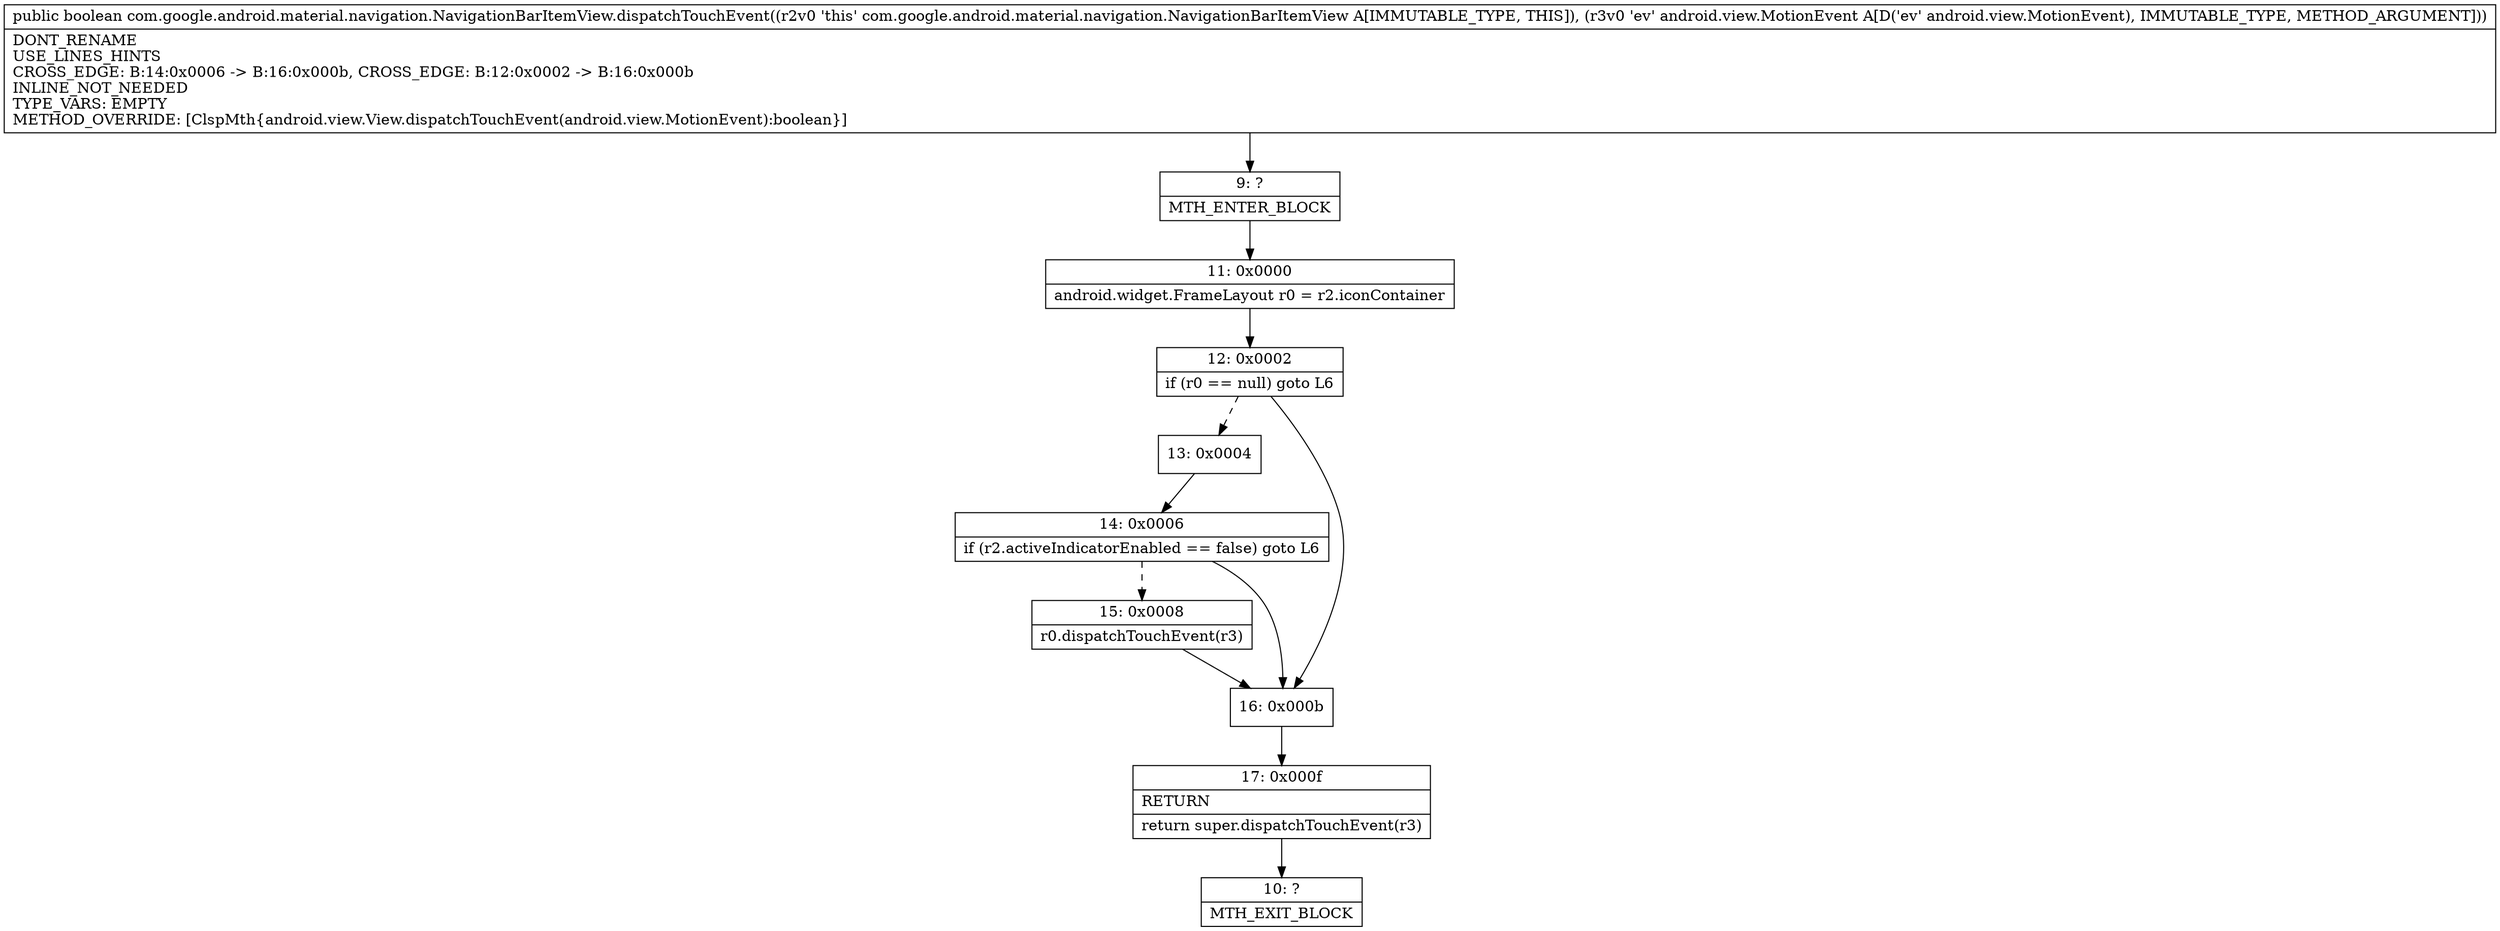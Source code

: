 digraph "CFG forcom.google.android.material.navigation.NavigationBarItemView.dispatchTouchEvent(Landroid\/view\/MotionEvent;)Z" {
Node_9 [shape=record,label="{9\:\ ?|MTH_ENTER_BLOCK\l}"];
Node_11 [shape=record,label="{11\:\ 0x0000|android.widget.FrameLayout r0 = r2.iconContainer\l}"];
Node_12 [shape=record,label="{12\:\ 0x0002|if (r0 == null) goto L6\l}"];
Node_13 [shape=record,label="{13\:\ 0x0004}"];
Node_14 [shape=record,label="{14\:\ 0x0006|if (r2.activeIndicatorEnabled == false) goto L6\l}"];
Node_15 [shape=record,label="{15\:\ 0x0008|r0.dispatchTouchEvent(r3)\l}"];
Node_16 [shape=record,label="{16\:\ 0x000b}"];
Node_17 [shape=record,label="{17\:\ 0x000f|RETURN\l|return super.dispatchTouchEvent(r3)\l}"];
Node_10 [shape=record,label="{10\:\ ?|MTH_EXIT_BLOCK\l}"];
MethodNode[shape=record,label="{public boolean com.google.android.material.navigation.NavigationBarItemView.dispatchTouchEvent((r2v0 'this' com.google.android.material.navigation.NavigationBarItemView A[IMMUTABLE_TYPE, THIS]), (r3v0 'ev' android.view.MotionEvent A[D('ev' android.view.MotionEvent), IMMUTABLE_TYPE, METHOD_ARGUMENT]))  | DONT_RENAME\lUSE_LINES_HINTS\lCROSS_EDGE: B:14:0x0006 \-\> B:16:0x000b, CROSS_EDGE: B:12:0x0002 \-\> B:16:0x000b\lINLINE_NOT_NEEDED\lTYPE_VARS: EMPTY\lMETHOD_OVERRIDE: [ClspMth\{android.view.View.dispatchTouchEvent(android.view.MotionEvent):boolean\}]\l}"];
MethodNode -> Node_9;Node_9 -> Node_11;
Node_11 -> Node_12;
Node_12 -> Node_13[style=dashed];
Node_12 -> Node_16;
Node_13 -> Node_14;
Node_14 -> Node_15[style=dashed];
Node_14 -> Node_16;
Node_15 -> Node_16;
Node_16 -> Node_17;
Node_17 -> Node_10;
}


